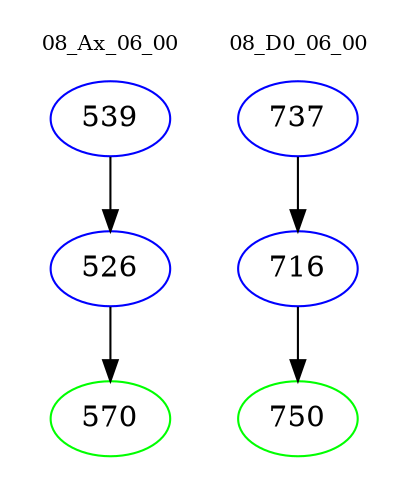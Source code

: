 digraph{
subgraph cluster_0 {
color = white
label = "08_Ax_06_00";
fontsize=10;
T0_539 [label="539", color="blue"]
T0_539 -> T0_526 [color="black"]
T0_526 [label="526", color="blue"]
T0_526 -> T0_570 [color="black"]
T0_570 [label="570", color="green"]
}
subgraph cluster_1 {
color = white
label = "08_D0_06_00";
fontsize=10;
T1_737 [label="737", color="blue"]
T1_737 -> T1_716 [color="black"]
T1_716 [label="716", color="blue"]
T1_716 -> T1_750 [color="black"]
T1_750 [label="750", color="green"]
}
}
